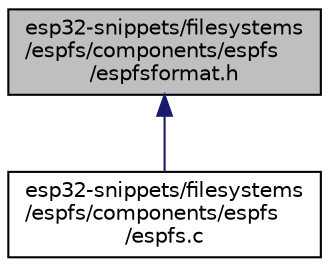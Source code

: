 digraph "esp32-snippets/filesystems/espfs/components/espfs/espfsformat.h"
{
  edge [fontname="Helvetica",fontsize="10",labelfontname="Helvetica",labelfontsize="10"];
  node [fontname="Helvetica",fontsize="10",shape=record];
  Node1 [label="esp32-snippets/filesystems\l/espfs/components/espfs\l/espfsformat.h",height=0.2,width=0.4,color="black", fillcolor="grey75", style="filled", fontcolor="black"];
  Node1 -> Node2 [dir="back",color="midnightblue",fontsize="10",style="solid",fontname="Helvetica"];
  Node2 [label="esp32-snippets/filesystems\l/espfs/components/espfs\l/espfs.c",height=0.2,width=0.4,color="black", fillcolor="white", style="filled",URL="$espfs_8c.html"];
}
